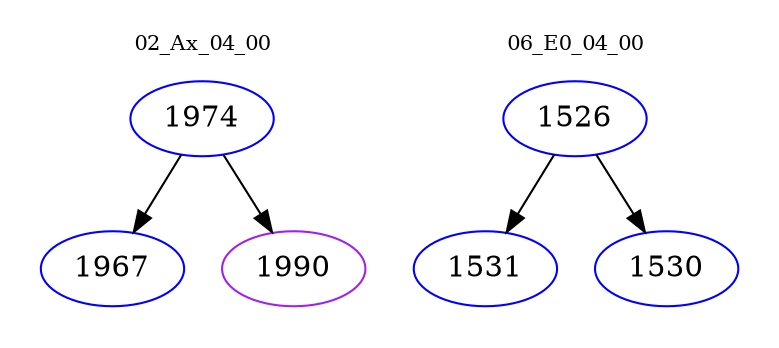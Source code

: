 digraph{
subgraph cluster_0 {
color = white
label = "02_Ax_04_00";
fontsize=10;
T0_1974 [label="1974", color="blue"]
T0_1974 -> T0_1967 [color="black"]
T0_1967 [label="1967", color="blue"]
T0_1974 -> T0_1990 [color="black"]
T0_1990 [label="1990", color="purple"]
}
subgraph cluster_1 {
color = white
label = "06_E0_04_00";
fontsize=10;
T1_1526 [label="1526", color="blue"]
T1_1526 -> T1_1531 [color="black"]
T1_1531 [label="1531", color="blue"]
T1_1526 -> T1_1530 [color="black"]
T1_1530 [label="1530", color="blue"]
}
}
